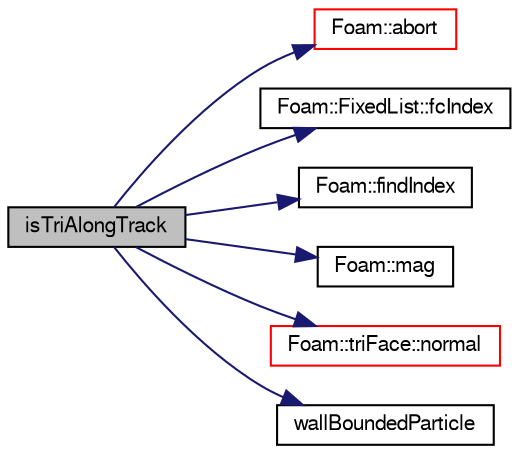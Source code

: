 digraph "isTriAlongTrack"
{
  bgcolor="transparent";
  edge [fontname="FreeSans",fontsize="10",labelfontname="FreeSans",labelfontsize="10"];
  node [fontname="FreeSans",fontsize="10",shape=record];
  rankdir="LR";
  Node564 [label="isTriAlongTrack",height=0.2,width=0.4,color="black", fillcolor="grey75", style="filled", fontcolor="black"];
  Node564 -> Node565 [color="midnightblue",fontsize="10",style="solid",fontname="FreeSans"];
  Node565 [label="Foam::abort",height=0.2,width=0.4,color="red",URL="$a21124.html#a447107a607d03e417307c203fa5fb44b"];
  Node564 -> Node608 [color="midnightblue",fontsize="10",style="solid",fontname="FreeSans"];
  Node608 [label="Foam::FixedList::fcIndex",height=0.2,width=0.4,color="black",URL="$a25894.html#a512534dbc231b74b95ff84902c1b2087",tooltip="Return the forward circular index, i.e. the next index. "];
  Node564 -> Node609 [color="midnightblue",fontsize="10",style="solid",fontname="FreeSans"];
  Node609 [label="Foam::findIndex",height=0.2,width=0.4,color="black",URL="$a21124.html#ac16695f83f370df159eed19f92d095fb",tooltip="Find first occurence of given element and return index,. "];
  Node564 -> Node610 [color="midnightblue",fontsize="10",style="solid",fontname="FreeSans"];
  Node610 [label="Foam::mag",height=0.2,width=0.4,color="black",URL="$a21124.html#a929da2a3fdcf3dacbbe0487d3a330dae"];
  Node564 -> Node611 [color="midnightblue",fontsize="10",style="solid",fontname="FreeSans"];
  Node611 [label="Foam::triFace::normal",height=0.2,width=0.4,color="red",URL="$a27234.html#a9c276d6ebebcebe172195c3106e409ad",tooltip="Vector normal; magnitude is equal to area of face. "];
  Node564 -> Node613 [color="midnightblue",fontsize="10",style="solid",fontname="FreeSans"];
  Node613 [label="wallBoundedParticle",height=0.2,width=0.4,color="black",URL="$a28794.html#a4ec5b73e31634456fc7889e9c944915c",tooltip="Construct from components. "];
}
